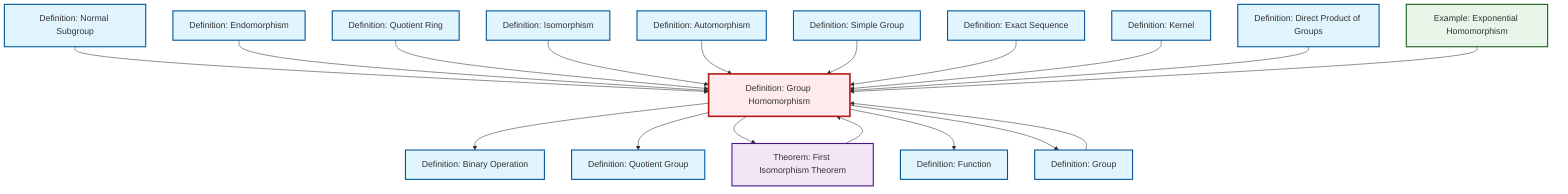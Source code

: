 graph TD
    classDef definition fill:#e1f5fe,stroke:#01579b,stroke-width:2px
    classDef theorem fill:#f3e5f5,stroke:#4a148c,stroke-width:2px
    classDef axiom fill:#fff3e0,stroke:#e65100,stroke-width:2px
    classDef example fill:#e8f5e9,stroke:#1b5e20,stroke-width:2px
    classDef current fill:#ffebee,stroke:#b71c1c,stroke-width:3px
    def-isomorphism["Definition: Isomorphism"]:::definition
    ex-exponential-homomorphism["Example: Exponential Homomorphism"]:::example
    def-endomorphism["Definition: Endomorphism"]:::definition
    def-function["Definition: Function"]:::definition
    def-quotient-group["Definition: Quotient Group"]:::definition
    def-homomorphism["Definition: Group Homomorphism"]:::definition
    def-group["Definition: Group"]:::definition
    thm-first-isomorphism["Theorem: First Isomorphism Theorem"]:::theorem
    def-exact-sequence["Definition: Exact Sequence"]:::definition
    def-direct-product["Definition: Direct Product of Groups"]:::definition
    def-kernel["Definition: Kernel"]:::definition
    def-automorphism["Definition: Automorphism"]:::definition
    def-simple-group["Definition: Simple Group"]:::definition
    def-normal-subgroup["Definition: Normal Subgroup"]:::definition
    def-binary-operation["Definition: Binary Operation"]:::definition
    def-quotient-ring["Definition: Quotient Ring"]:::definition
    def-normal-subgroup --> def-homomorphism
    def-endomorphism --> def-homomorphism
    def-quotient-ring --> def-homomorphism
    def-isomorphism --> def-homomorphism
    def-group --> def-homomorphism
    def-automorphism --> def-homomorphism
    def-simple-group --> def-homomorphism
    def-homomorphism --> def-binary-operation
    def-exact-sequence --> def-homomorphism
    def-kernel --> def-homomorphism
    def-homomorphism --> def-quotient-group
    thm-first-isomorphism --> def-homomorphism
    def-direct-product --> def-homomorphism
    def-homomorphism --> thm-first-isomorphism
    ex-exponential-homomorphism --> def-homomorphism
    def-homomorphism --> def-function
    def-homomorphism --> def-group
    class def-homomorphism current